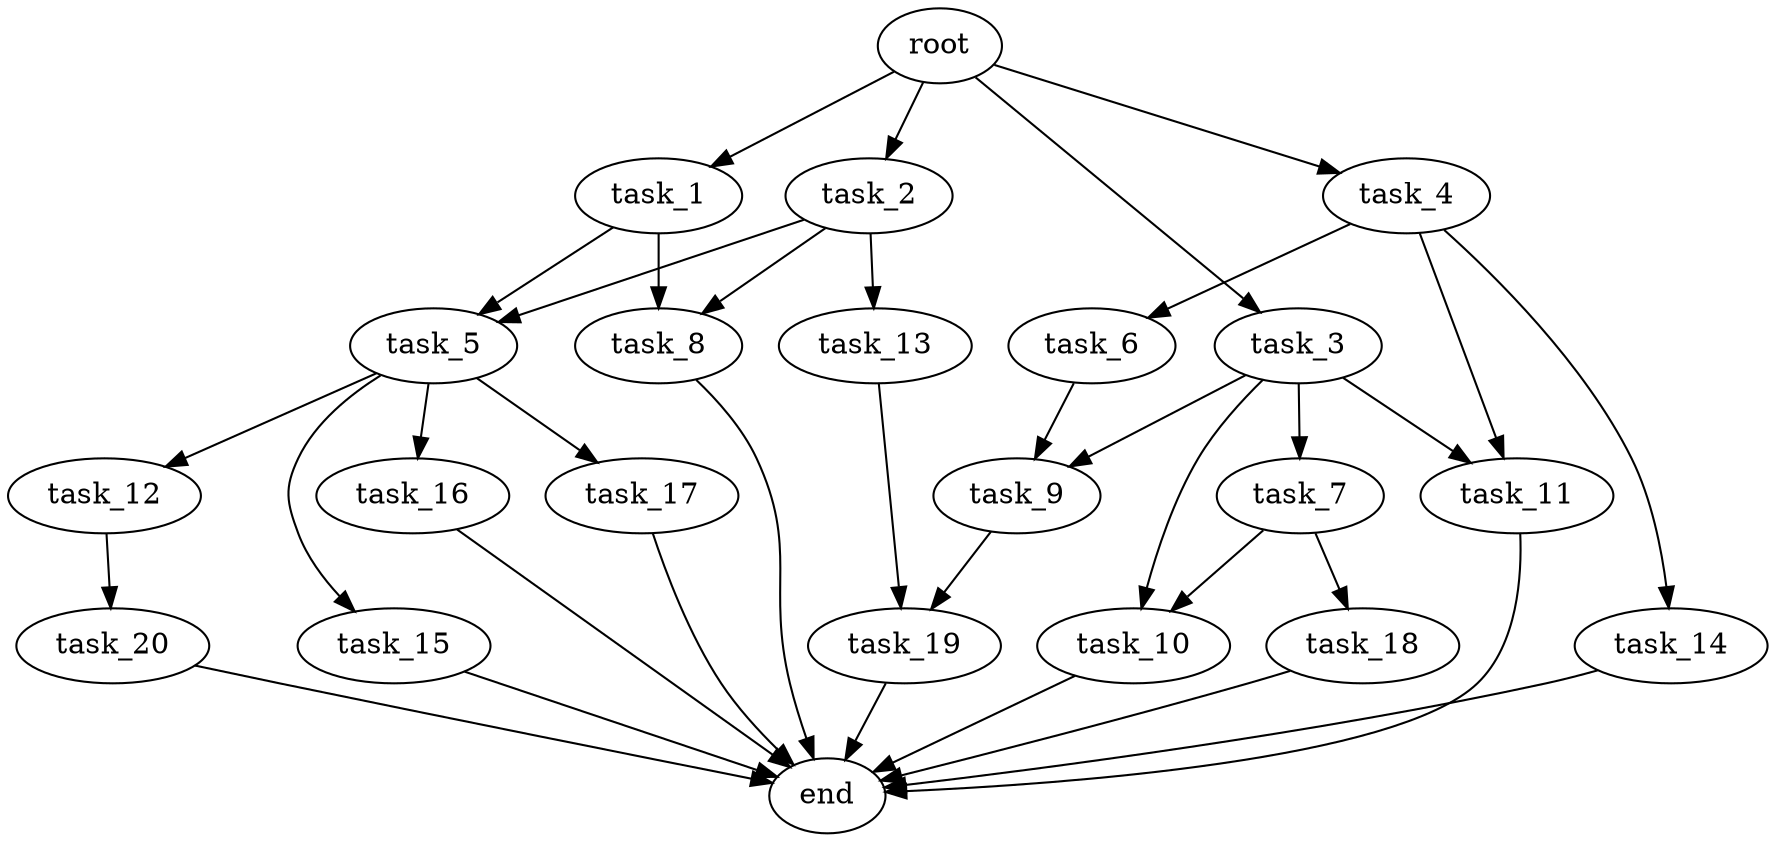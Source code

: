 digraph G {
  root [size="0.000000e+00"];
  task_1 [size="5.298615e+10"];
  task_2 [size="2.382438e+10"];
  task_3 [size="4.920797e+10"];
  task_4 [size="5.998909e+09"];
  task_5 [size="9.969596e+10"];
  task_6 [size="7.116813e+10"];
  task_7 [size="9.311734e+09"];
  task_8 [size="9.212823e+10"];
  task_9 [size="8.972977e+10"];
  task_10 [size="5.198072e+10"];
  task_11 [size="7.008768e+10"];
  task_12 [size="3.725547e+10"];
  task_13 [size="9.745573e+10"];
  task_14 [size="8.499393e+09"];
  task_15 [size="9.566745e+09"];
  task_16 [size="1.336005e+10"];
  task_17 [size="8.199809e+10"];
  task_18 [size="7.492300e+09"];
  task_19 [size="5.678639e+10"];
  task_20 [size="4.350394e+10"];
  end [size="0.000000e+00"];

  root -> task_1 [size="1.000000e-12"];
  root -> task_2 [size="1.000000e-12"];
  root -> task_3 [size="1.000000e-12"];
  root -> task_4 [size="1.000000e-12"];
  task_1 -> task_5 [size="4.984798e+08"];
  task_1 -> task_8 [size="4.606411e+08"];
  task_2 -> task_5 [size="4.984798e+08"];
  task_2 -> task_8 [size="4.606411e+08"];
  task_2 -> task_13 [size="9.745573e+08"];
  task_3 -> task_7 [size="9.311734e+07"];
  task_3 -> task_9 [size="4.486489e+08"];
  task_3 -> task_10 [size="2.599036e+08"];
  task_3 -> task_11 [size="3.504384e+08"];
  task_4 -> task_6 [size="7.116813e+08"];
  task_4 -> task_11 [size="3.504384e+08"];
  task_4 -> task_14 [size="8.499393e+07"];
  task_5 -> task_12 [size="3.725547e+08"];
  task_5 -> task_15 [size="9.566745e+07"];
  task_5 -> task_16 [size="1.336005e+08"];
  task_5 -> task_17 [size="8.199809e+08"];
  task_6 -> task_9 [size="4.486489e+08"];
  task_7 -> task_10 [size="2.599036e+08"];
  task_7 -> task_18 [size="7.492300e+07"];
  task_8 -> end [size="1.000000e-12"];
  task_9 -> task_19 [size="2.839320e+08"];
  task_10 -> end [size="1.000000e-12"];
  task_11 -> end [size="1.000000e-12"];
  task_12 -> task_20 [size="4.350394e+08"];
  task_13 -> task_19 [size="2.839320e+08"];
  task_14 -> end [size="1.000000e-12"];
  task_15 -> end [size="1.000000e-12"];
  task_16 -> end [size="1.000000e-12"];
  task_17 -> end [size="1.000000e-12"];
  task_18 -> end [size="1.000000e-12"];
  task_19 -> end [size="1.000000e-12"];
  task_20 -> end [size="1.000000e-12"];
}
